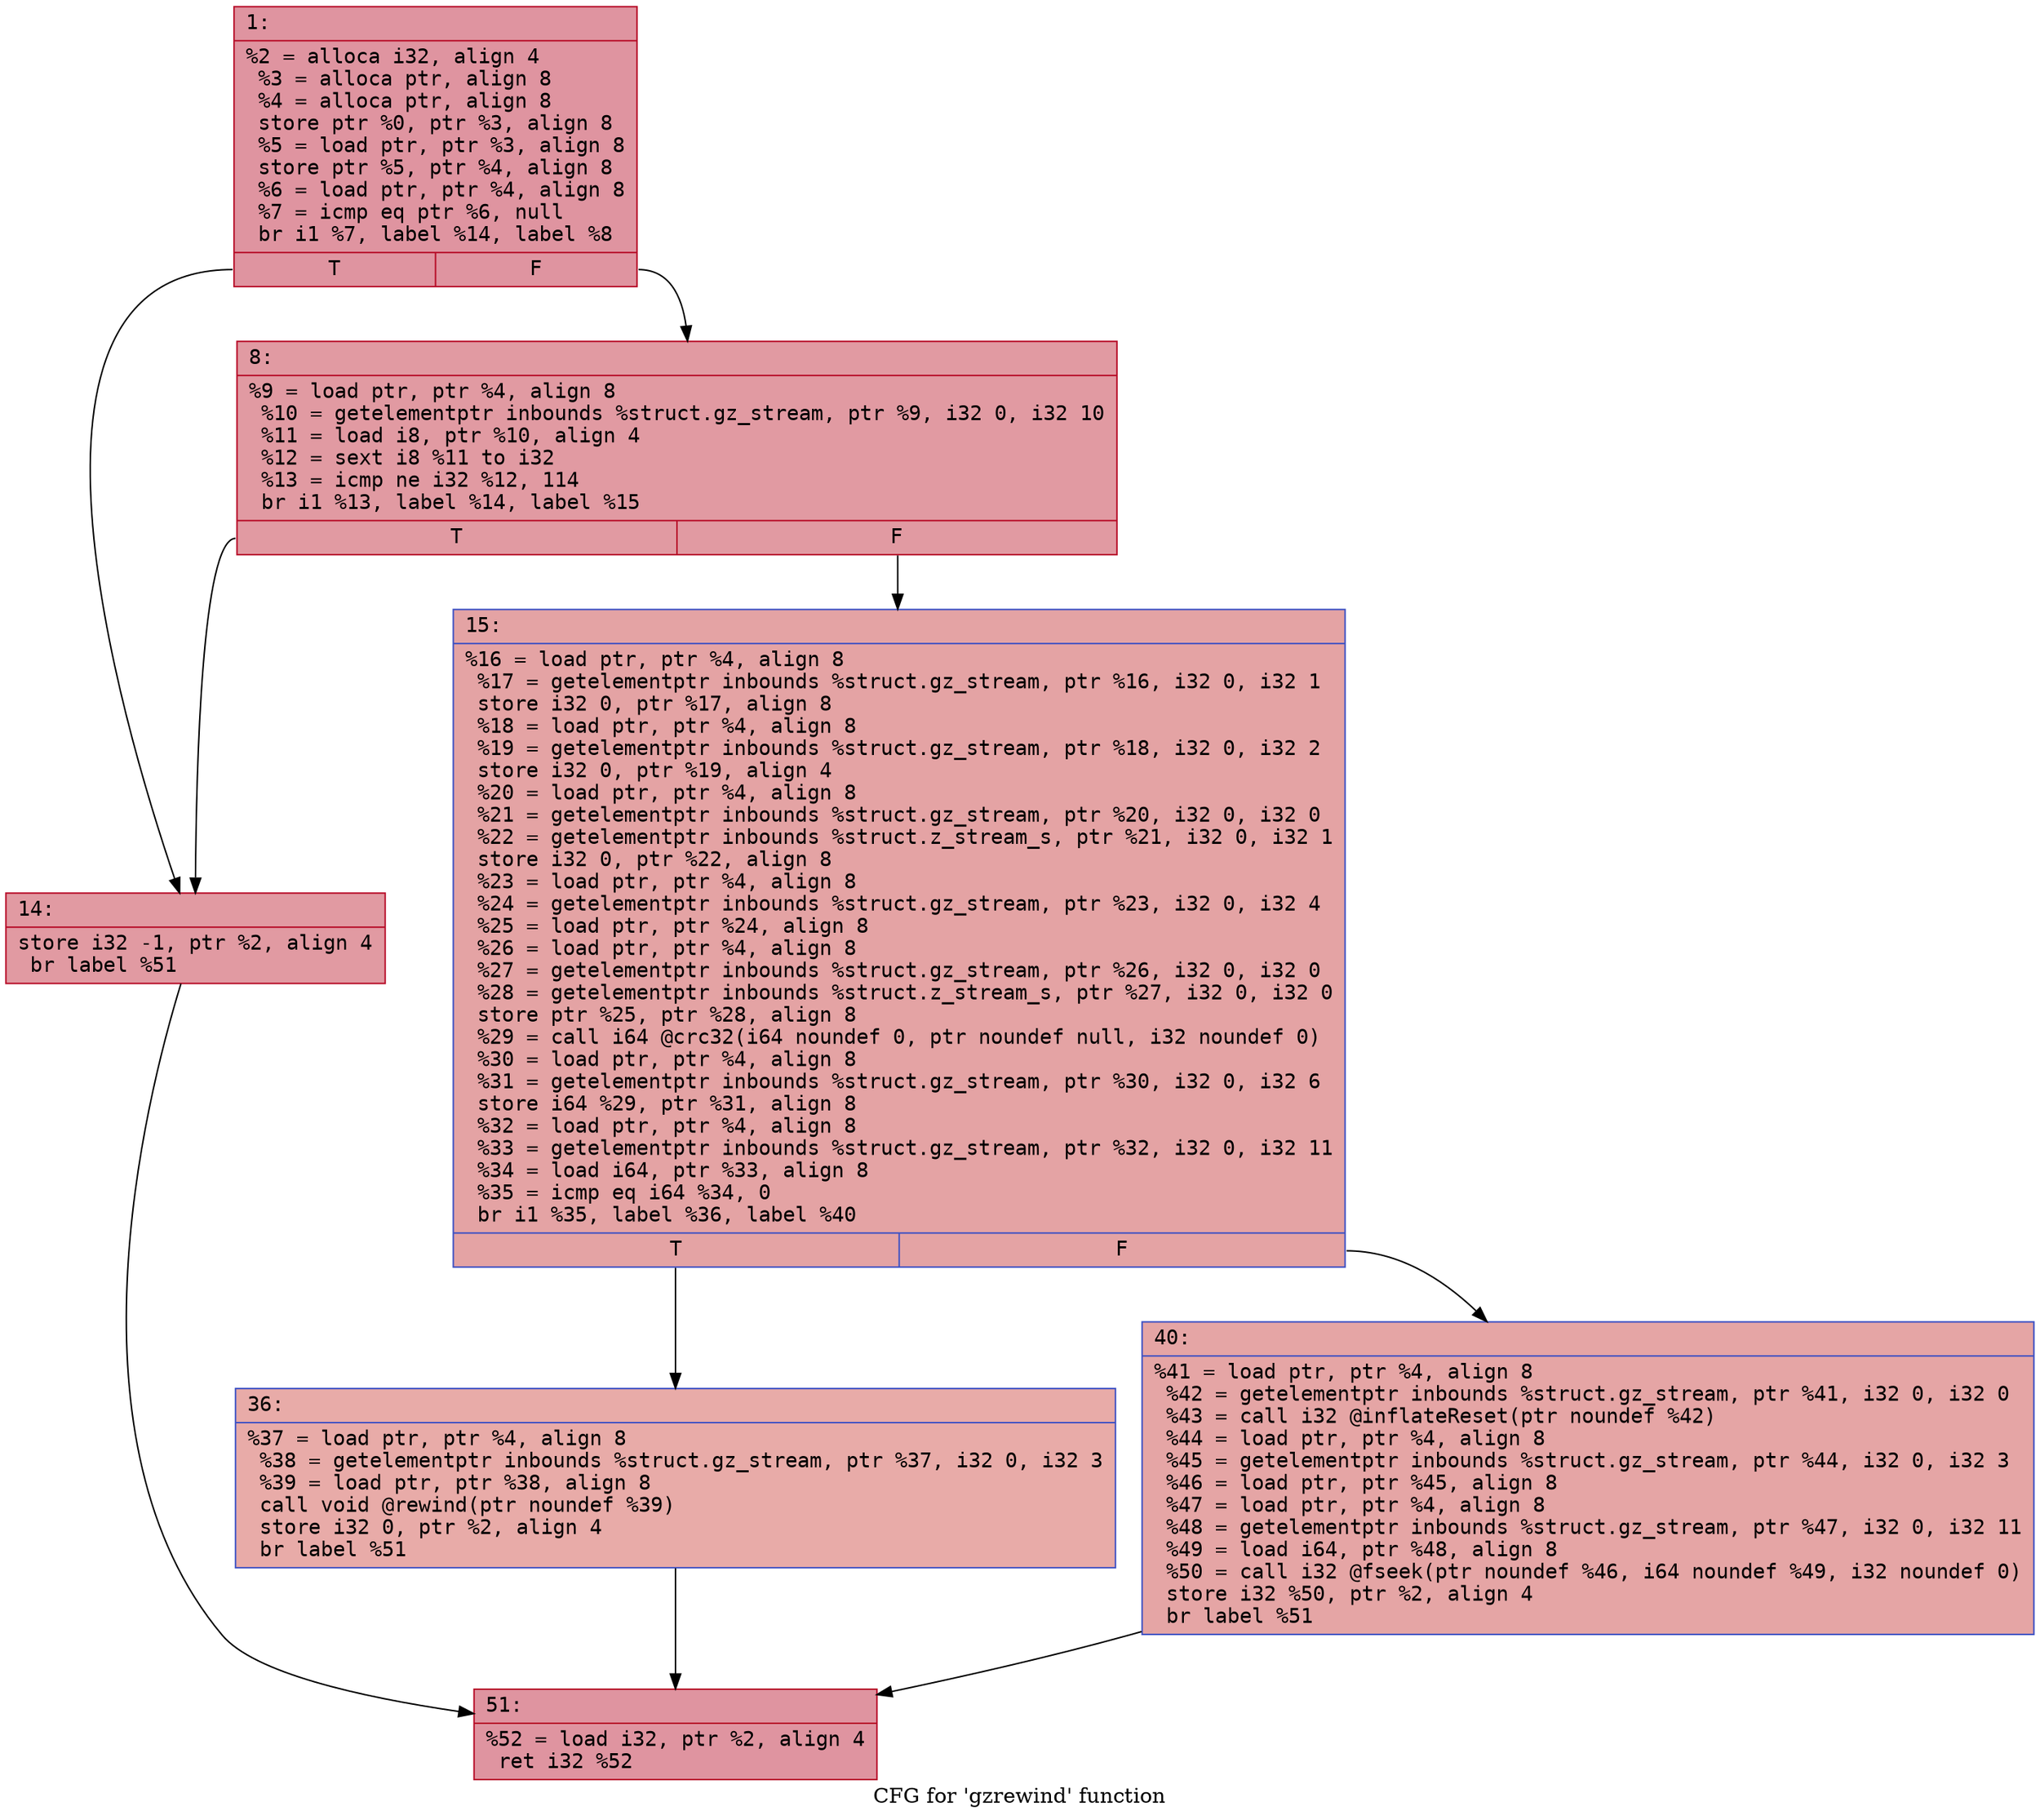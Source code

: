 digraph "CFG for 'gzrewind' function" {
	label="CFG for 'gzrewind' function";

	Node0x600001037b10 [shape=record,color="#b70d28ff", style=filled, fillcolor="#b70d2870" fontname="Courier",label="{1:\l|  %2 = alloca i32, align 4\l  %3 = alloca ptr, align 8\l  %4 = alloca ptr, align 8\l  store ptr %0, ptr %3, align 8\l  %5 = load ptr, ptr %3, align 8\l  store ptr %5, ptr %4, align 8\l  %6 = load ptr, ptr %4, align 8\l  %7 = icmp eq ptr %6, null\l  br i1 %7, label %14, label %8\l|{<s0>T|<s1>F}}"];
	Node0x600001037b10:s0 -> Node0x600001037bb0[tooltip="1 -> 14\nProbability 37.50%" ];
	Node0x600001037b10:s1 -> Node0x600001037b60[tooltip="1 -> 8\nProbability 62.50%" ];
	Node0x600001037b60 [shape=record,color="#b70d28ff", style=filled, fillcolor="#bb1b2c70" fontname="Courier",label="{8:\l|  %9 = load ptr, ptr %4, align 8\l  %10 = getelementptr inbounds %struct.gz_stream, ptr %9, i32 0, i32 10\l  %11 = load i8, ptr %10, align 4\l  %12 = sext i8 %11 to i32\l  %13 = icmp ne i32 %12, 114\l  br i1 %13, label %14, label %15\l|{<s0>T|<s1>F}}"];
	Node0x600001037b60:s0 -> Node0x600001037bb0[tooltip="8 -> 14\nProbability 50.00%" ];
	Node0x600001037b60:s1 -> Node0x600001037c00[tooltip="8 -> 15\nProbability 50.00%" ];
	Node0x600001037bb0 [shape=record,color="#b70d28ff", style=filled, fillcolor="#bb1b2c70" fontname="Courier",label="{14:\l|  store i32 -1, ptr %2, align 4\l  br label %51\l}"];
	Node0x600001037bb0 -> Node0x600001037cf0[tooltip="14 -> 51\nProbability 100.00%" ];
	Node0x600001037c00 [shape=record,color="#3d50c3ff", style=filled, fillcolor="#c32e3170" fontname="Courier",label="{15:\l|  %16 = load ptr, ptr %4, align 8\l  %17 = getelementptr inbounds %struct.gz_stream, ptr %16, i32 0, i32 1\l  store i32 0, ptr %17, align 8\l  %18 = load ptr, ptr %4, align 8\l  %19 = getelementptr inbounds %struct.gz_stream, ptr %18, i32 0, i32 2\l  store i32 0, ptr %19, align 4\l  %20 = load ptr, ptr %4, align 8\l  %21 = getelementptr inbounds %struct.gz_stream, ptr %20, i32 0, i32 0\l  %22 = getelementptr inbounds %struct.z_stream_s, ptr %21, i32 0, i32 1\l  store i32 0, ptr %22, align 8\l  %23 = load ptr, ptr %4, align 8\l  %24 = getelementptr inbounds %struct.gz_stream, ptr %23, i32 0, i32 4\l  %25 = load ptr, ptr %24, align 8\l  %26 = load ptr, ptr %4, align 8\l  %27 = getelementptr inbounds %struct.gz_stream, ptr %26, i32 0, i32 0\l  %28 = getelementptr inbounds %struct.z_stream_s, ptr %27, i32 0, i32 0\l  store ptr %25, ptr %28, align 8\l  %29 = call i64 @crc32(i64 noundef 0, ptr noundef null, i32 noundef 0)\l  %30 = load ptr, ptr %4, align 8\l  %31 = getelementptr inbounds %struct.gz_stream, ptr %30, i32 0, i32 6\l  store i64 %29, ptr %31, align 8\l  %32 = load ptr, ptr %4, align 8\l  %33 = getelementptr inbounds %struct.gz_stream, ptr %32, i32 0, i32 11\l  %34 = load i64, ptr %33, align 8\l  %35 = icmp eq i64 %34, 0\l  br i1 %35, label %36, label %40\l|{<s0>T|<s1>F}}"];
	Node0x600001037c00:s0 -> Node0x600001037c50[tooltip="15 -> 36\nProbability 37.50%" ];
	Node0x600001037c00:s1 -> Node0x600001037ca0[tooltip="15 -> 40\nProbability 62.50%" ];
	Node0x600001037c50 [shape=record,color="#3d50c3ff", style=filled, fillcolor="#cc403a70" fontname="Courier",label="{36:\l|  %37 = load ptr, ptr %4, align 8\l  %38 = getelementptr inbounds %struct.gz_stream, ptr %37, i32 0, i32 3\l  %39 = load ptr, ptr %38, align 8\l  call void @rewind(ptr noundef %39)\l  store i32 0, ptr %2, align 4\l  br label %51\l}"];
	Node0x600001037c50 -> Node0x600001037cf0[tooltip="36 -> 51\nProbability 100.00%" ];
	Node0x600001037ca0 [shape=record,color="#3d50c3ff", style=filled, fillcolor="#c5333470" fontname="Courier",label="{40:\l|  %41 = load ptr, ptr %4, align 8\l  %42 = getelementptr inbounds %struct.gz_stream, ptr %41, i32 0, i32 0\l  %43 = call i32 @inflateReset(ptr noundef %42)\l  %44 = load ptr, ptr %4, align 8\l  %45 = getelementptr inbounds %struct.gz_stream, ptr %44, i32 0, i32 3\l  %46 = load ptr, ptr %45, align 8\l  %47 = load ptr, ptr %4, align 8\l  %48 = getelementptr inbounds %struct.gz_stream, ptr %47, i32 0, i32 11\l  %49 = load i64, ptr %48, align 8\l  %50 = call i32 @fseek(ptr noundef %46, i64 noundef %49, i32 noundef 0)\l  store i32 %50, ptr %2, align 4\l  br label %51\l}"];
	Node0x600001037ca0 -> Node0x600001037cf0[tooltip="40 -> 51\nProbability 100.00%" ];
	Node0x600001037cf0 [shape=record,color="#b70d28ff", style=filled, fillcolor="#b70d2870" fontname="Courier",label="{51:\l|  %52 = load i32, ptr %2, align 4\l  ret i32 %52\l}"];
}
